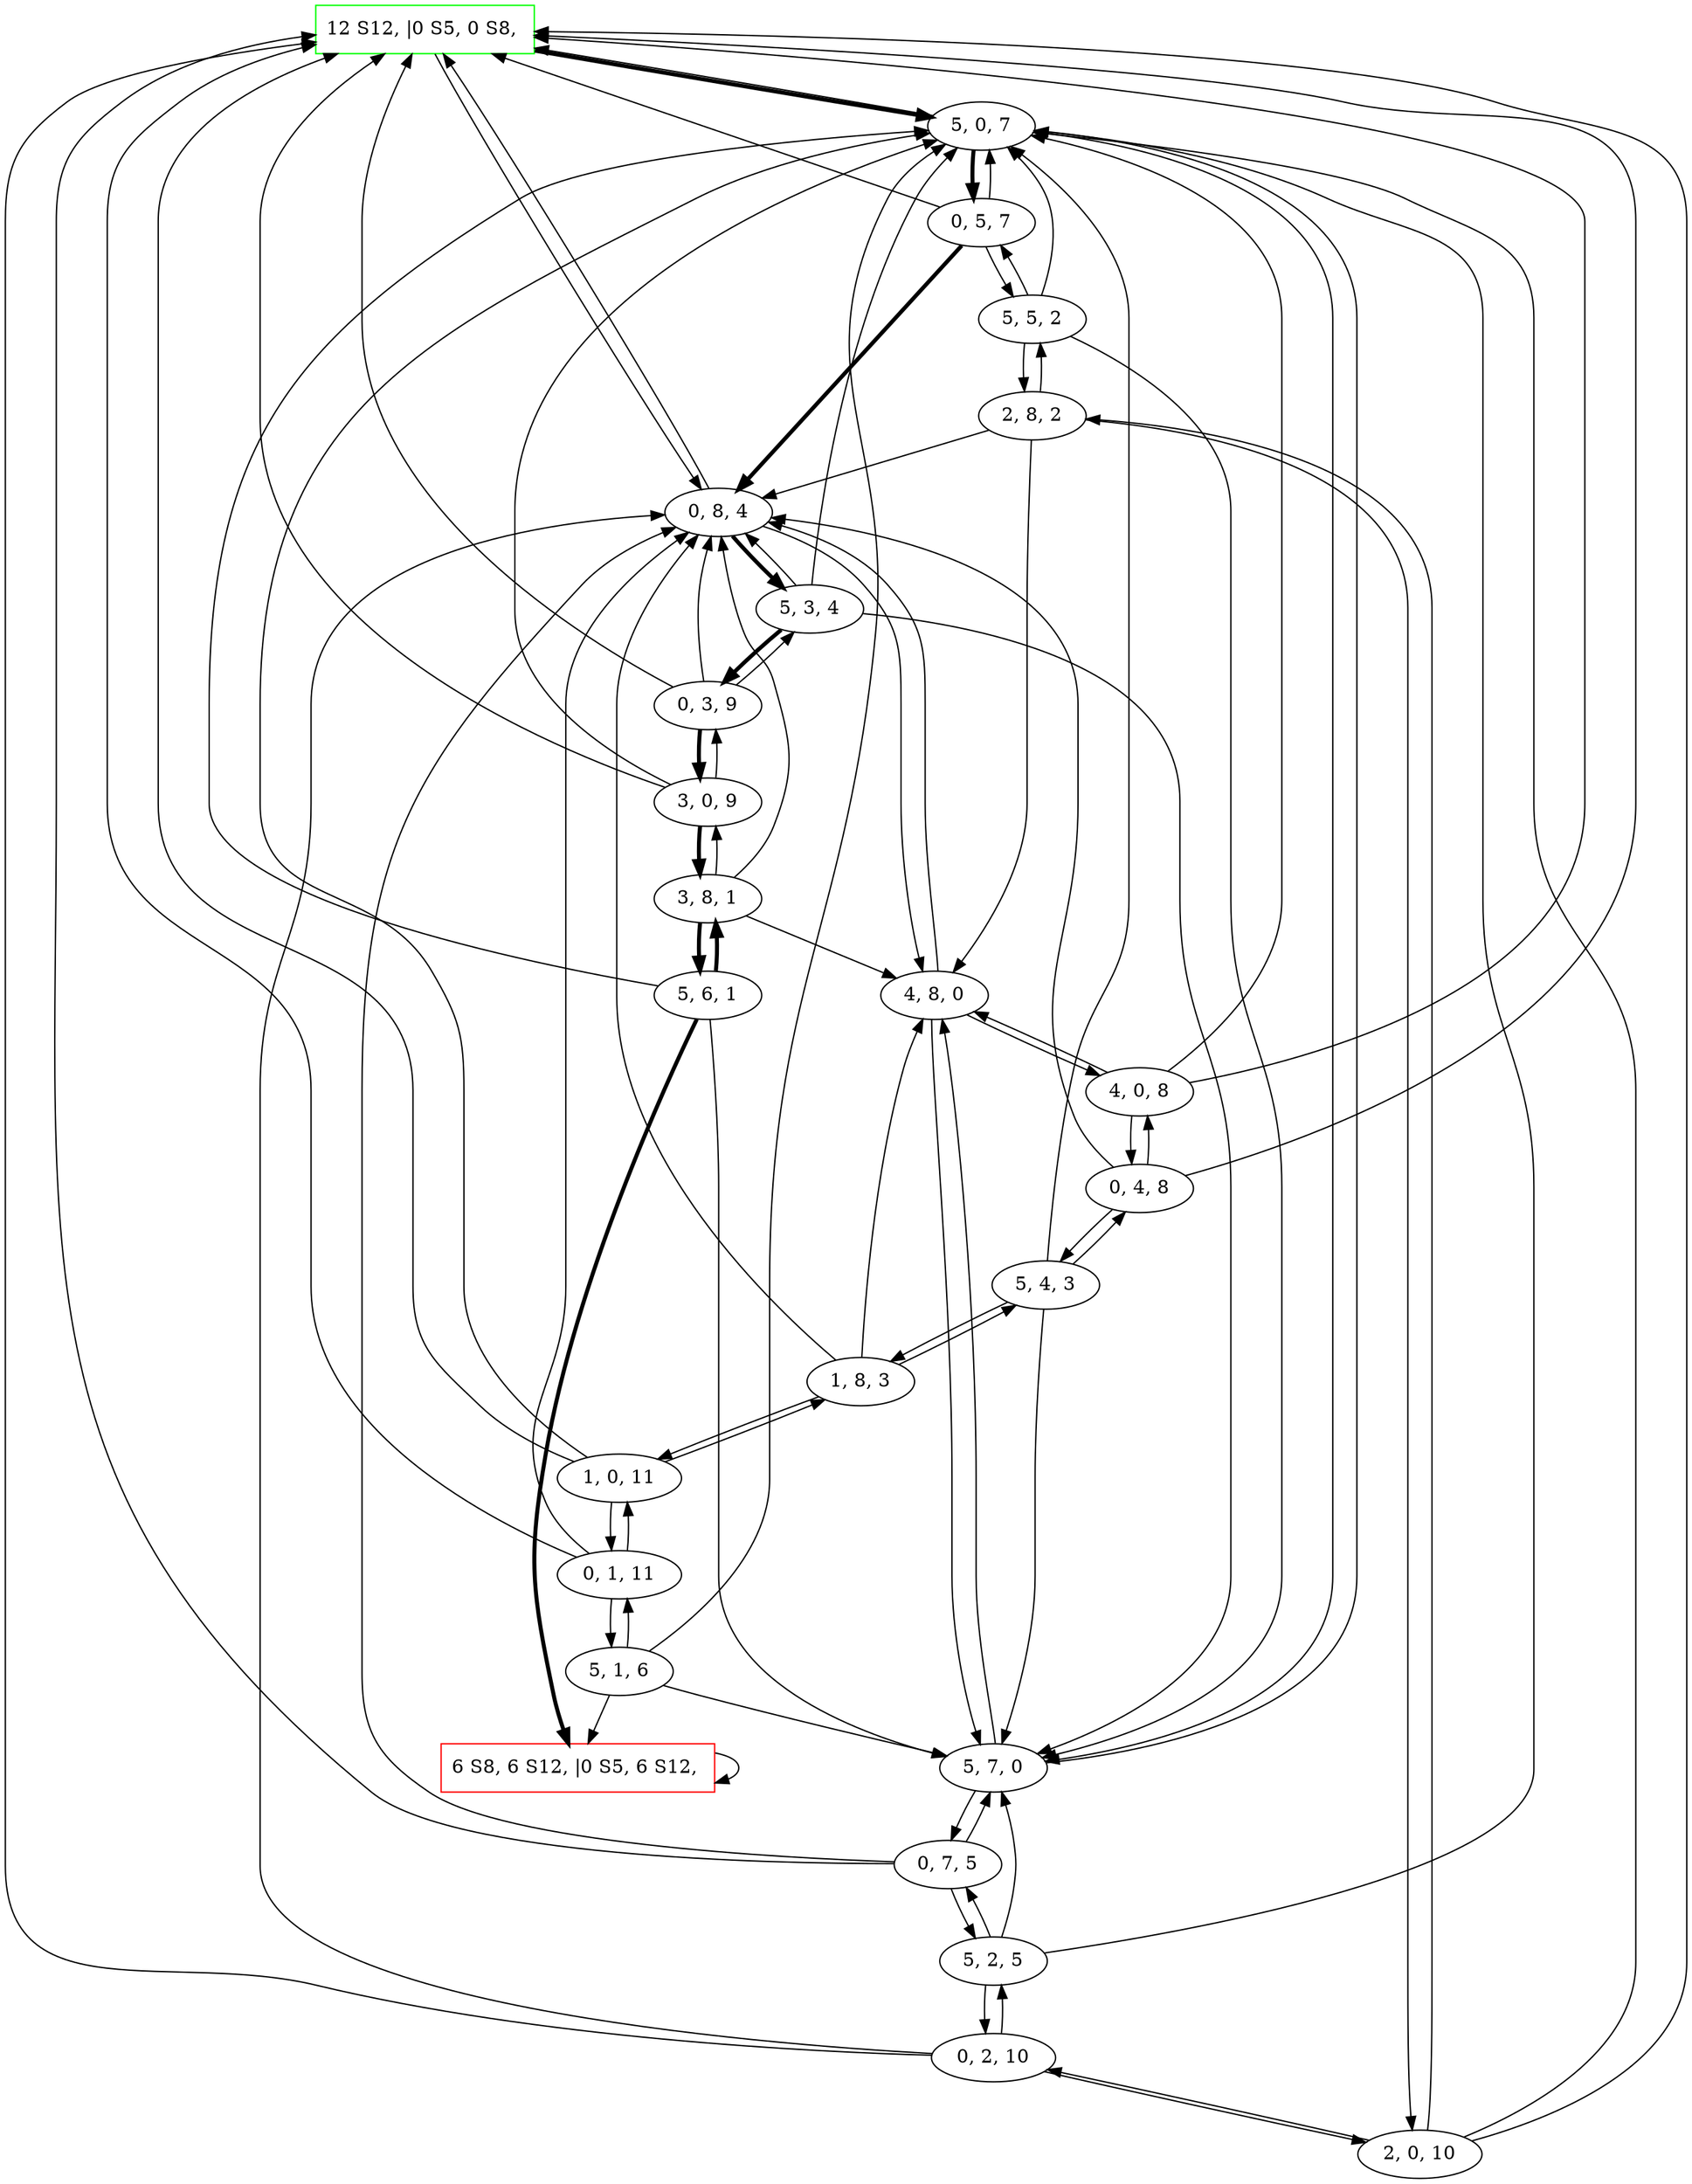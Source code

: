 digraph Cruche_Sol_ {
	initial [label="12 S12, |0 S5, 0 S8, " color=green shape=box]
	final [label="6 S8, 6 S12, |0 S5, 6 S12, " color=red shape=box]
	initial -> "5, 0, 7" [penwidth=3]
	initial -> "0, 8, 4"
	"0, 8, 4" -> "5, 3, 4" [penwidth=3]
	"0, 8, 4" -> initial
	"0, 8, 4" -> "4, 8, 0"
	"4, 8, 0" -> "0, 8, 4"
	"4, 8, 0" -> "5, 7, 0"
	"4, 8, 0" -> "4, 0, 8"
	"4, 0, 8" -> "0, 4, 8"
	"4, 0, 8" -> initial
	"4, 0, 8" -> "5, 0, 7"
	"4, 0, 8" -> "4, 8, 0"
	"5, 0, 7" -> "0, 5, 7" [penwidth=3]
	"5, 0, 7" -> initial
	"5, 0, 7" -> "5, 7, 0"
	"5, 7, 0" -> "4, 8, 0"
	"5, 7, 0" -> "0, 7, 5"
	"5, 7, 0" -> "5, 0, 7"
	"0, 7, 5" -> "5, 2, 5"
	"0, 7, 5" -> initial
	"0, 7, 5" -> "5, 7, 0"
	"0, 7, 5" -> "0, 8, 4"
	"5, 2, 5" -> "0, 7, 5"
	"5, 2, 5" -> "0, 2, 10"
	"5, 2, 5" -> "5, 0, 7"
	"5, 2, 5" -> "5, 7, 0"
	"0, 2, 10" -> "2, 0, 10"
	"0, 2, 10" -> initial
	"0, 2, 10" -> "5, 2, 5"
	"0, 2, 10" -> "0, 8, 4"
	"2, 0, 10" -> "0, 2, 10"
	"2, 0, 10" -> initial
	"2, 0, 10" -> "5, 0, 7"
	"2, 0, 10" -> "2, 8, 2"
	"2, 8, 2" -> "0, 8, 4"
	"2, 8, 2" -> "5, 5, 2"
	"2, 8, 2" -> "2, 0, 10"
	"2, 8, 2" -> "4, 8, 0"
	"5, 5, 2" -> "2, 8, 2"
	"5, 5, 2" -> "0, 5, 7"
	"5, 5, 2" -> "5, 0, 7"
	"5, 5, 2" -> "5, 7, 0"
	"0, 5, 7" -> "5, 0, 7"
	"0, 5, 7" -> initial
	"0, 5, 7" -> "5, 5, 2"
	"0, 5, 7" -> "0, 8, 4" [penwidth=3]
	"0, 4, 8" -> "4, 0, 8"
	"0, 4, 8" -> initial
	"0, 4, 8" -> "5, 4, 3"
	"0, 4, 8" -> "0, 8, 4"
	"5, 4, 3" -> "1, 8, 3"
	"5, 4, 3" -> "0, 4, 8"
	"5, 4, 3" -> "5, 0, 7"
	"5, 4, 3" -> "5, 7, 0"
	"1, 8, 3" -> "0, 8, 4"
	"1, 8, 3" -> "5, 4, 3"
	"1, 8, 3" -> "1, 0, 11"
	"1, 8, 3" -> "4, 8, 0"
	"1, 0, 11" -> "0, 1, 11"
	"1, 0, 11" -> initial
	"1, 0, 11" -> "5, 0, 7"
	"1, 0, 11" -> "1, 8, 3"
	"0, 1, 11" -> "1, 0, 11"
	"0, 1, 11" -> initial
	"0, 1, 11" -> "5, 1, 6"
	"0, 1, 11" -> "0, 8, 4"
	"5, 1, 6" -> final
	"5, 1, 6" -> "0, 1, 11"
	"5, 1, 6" -> "5, 0, 7"
	"5, 1, 6" -> "5, 7, 0"
	final -> final
	"5, 3, 4" -> "0, 8, 4"
	"5, 3, 4" -> "0, 3, 9" [penwidth=3]
	"5, 3, 4" -> "5, 0, 7"
	"5, 3, 4" -> "5, 7, 0"
	"0, 3, 9" -> "3, 0, 9" [penwidth=3]
	"0, 3, 9" -> initial
	"0, 3, 9" -> "5, 3, 4"
	"0, 3, 9" -> "0, 8, 4"
	"3, 0, 9" -> "0, 3, 9"
	"3, 0, 9" -> initial
	"3, 0, 9" -> "5, 0, 7"
	"3, 0, 9" -> "3, 8, 1" [penwidth=3]
	"3, 8, 1" -> "0, 8, 4"
	"3, 8, 1" -> "5, 6, 1" [penwidth=3]
	"3, 8, 1" -> "3, 0, 9"
	"3, 8, 1" -> "4, 8, 0"
	"5, 6, 1" -> "3, 8, 1" [penwidth=3]
	"5, 6, 1" -> final [penwidth=3]
	"5, 6, 1" -> "5, 0, 7"
	"5, 6, 1" -> "5, 7, 0"
}
